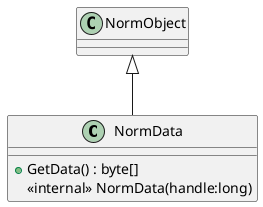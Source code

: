 @startuml
class NormData {
    + GetData() : byte[]
    <<internal>> NormData(handle:long)
}
NormObject <|-- NormData
@enduml
